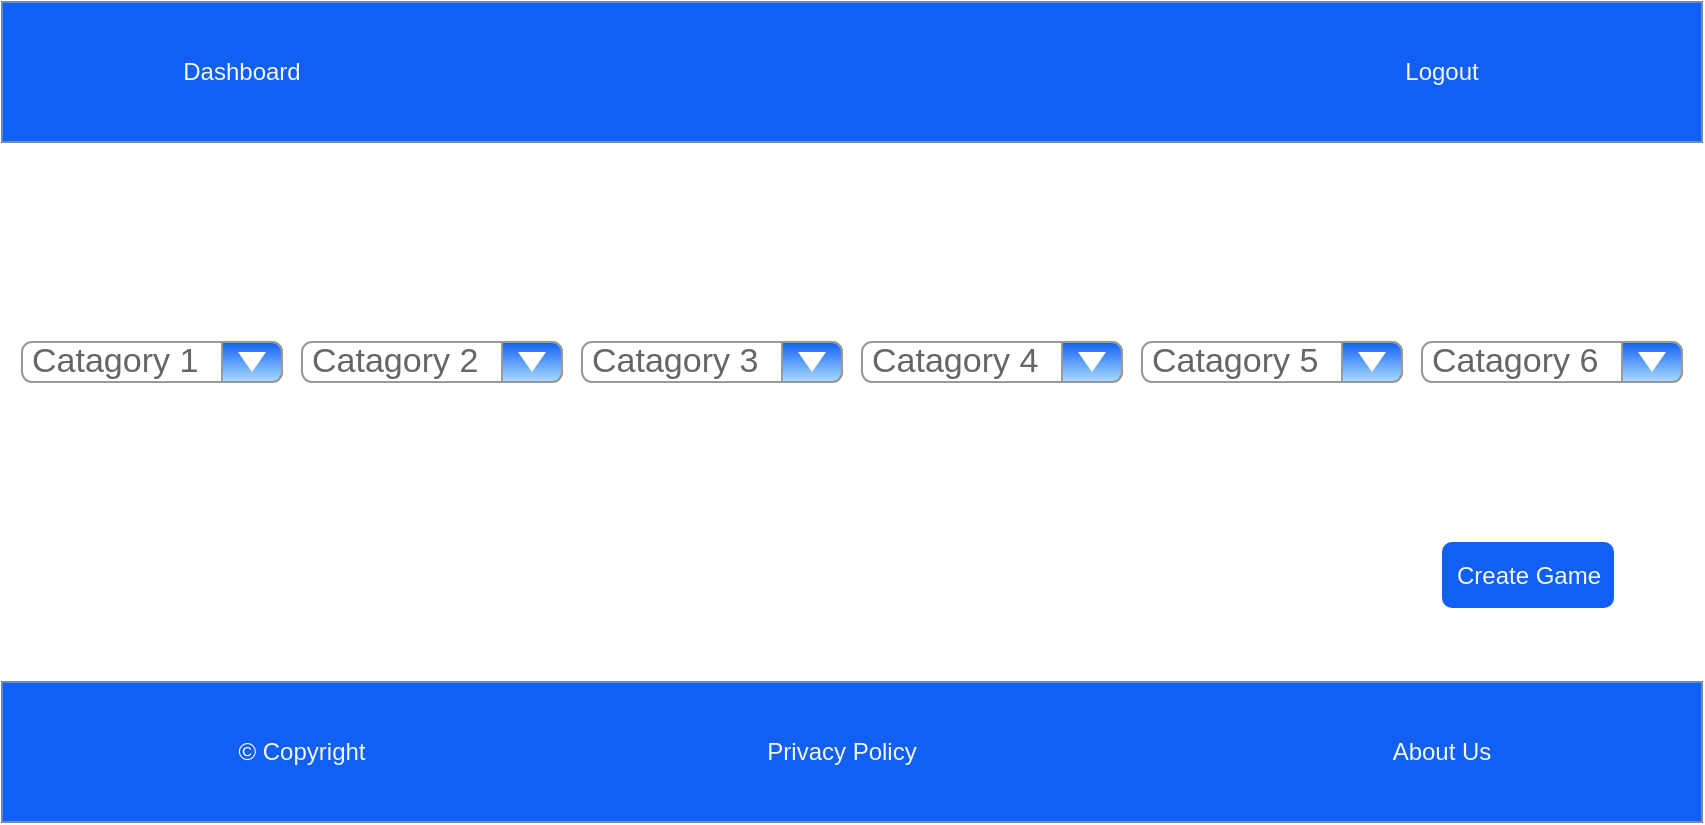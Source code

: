<mxfile version="20.3.0" type="device"><diagram id="LeW0GwIIXmkcreWbN-zC" name="Page-1"><mxGraphModel dx="862" dy="545" grid="1" gridSize="10" guides="1" tooltips="1" connect="1" arrows="1" fold="1" page="1" pageScale="1" pageWidth="850" pageHeight="1100" math="0" shadow="0"><root><mxCell id="0"/><mxCell id="1" parent="0"/><mxCell id="BHjIfFnK7PsLAPyRQP0X-1" value="" style="rounded=0;whiteSpace=wrap;html=1;fillColor=#115FF3;strokeColor=#6c8ebf;" vertex="1" parent="1"><mxGeometry width="850" height="70" as="geometry"/></mxCell><mxCell id="BHjIfFnK7PsLAPyRQP0X-2" value="&lt;font color=&quot;#f1f8f0&quot;&gt;Dashboard&lt;/font&gt;" style="text;html=1;strokeColor=none;fillColor=none;align=center;verticalAlign=middle;whiteSpace=wrap;rounded=0;" vertex="1" parent="1"><mxGeometry x="90" y="20" width="60" height="30" as="geometry"/></mxCell><mxCell id="BHjIfFnK7PsLAPyRQP0X-3" value="&lt;font color=&quot;#f1f8f0&quot;&gt;Logout&lt;/font&gt;" style="text;html=1;strokeColor=none;fillColor=none;align=center;verticalAlign=middle;whiteSpace=wrap;rounded=0;" vertex="1" parent="1"><mxGeometry x="690" y="20" width="60" height="30" as="geometry"/></mxCell><mxCell id="BHjIfFnK7PsLAPyRQP0X-4" value="" style="rounded=0;whiteSpace=wrap;html=1;fillColor=#115FF3;strokeColor=#6c8ebf;" vertex="1" parent="1"><mxGeometry y="340" width="850" height="70" as="geometry"/></mxCell><mxCell id="BHjIfFnK7PsLAPyRQP0X-5" value="&lt;font color=&quot;#f1f8f0&quot;&gt;© Copyright&lt;/font&gt;" style="text;html=1;strokeColor=none;fillColor=none;align=center;verticalAlign=middle;whiteSpace=wrap;rounded=0;" vertex="1" parent="1"><mxGeometry x="110" y="360" width="80" height="30" as="geometry"/></mxCell><mxCell id="BHjIfFnK7PsLAPyRQP0X-6" value="&lt;font color=&quot;#f1f8f0&quot;&gt;Privacy Policy&lt;/font&gt;" style="text;html=1;strokeColor=none;fillColor=none;align=center;verticalAlign=middle;whiteSpace=wrap;rounded=0;" vertex="1" parent="1"><mxGeometry x="380" y="360" width="80" height="30" as="geometry"/></mxCell><mxCell id="BHjIfFnK7PsLAPyRQP0X-7" value="&lt;font color=&quot;#f1f8f0&quot;&gt;About Us&lt;/font&gt;" style="text;html=1;strokeColor=none;fillColor=none;align=center;verticalAlign=middle;whiteSpace=wrap;rounded=0;" vertex="1" parent="1"><mxGeometry x="680" y="360" width="80" height="30" as="geometry"/></mxCell><mxCell id="BHjIfFnK7PsLAPyRQP0X-55" value="Catagory 1" style="strokeWidth=1;shadow=0;dashed=0;align=center;html=1;shape=mxgraph.mockup.forms.comboBox;strokeColor=#999999;fillColor=#115FF3;align=left;fillColor2=#aaddff;mainText=;fontColor=#666666;fontSize=17;spacingLeft=3;" vertex="1" parent="1"><mxGeometry x="10" y="170" width="130" height="20" as="geometry"/></mxCell><mxCell id="BHjIfFnK7PsLAPyRQP0X-56" value="Catagory 2" style="strokeWidth=1;shadow=0;dashed=0;align=center;html=1;shape=mxgraph.mockup.forms.comboBox;strokeColor=#999999;fillColor=#115FF3;align=left;fillColor2=#aaddff;mainText=;fontColor=#666666;fontSize=17;spacingLeft=3;" vertex="1" parent="1"><mxGeometry x="150" y="170" width="130" height="20" as="geometry"/></mxCell><mxCell id="BHjIfFnK7PsLAPyRQP0X-57" value="Catagory 3" style="strokeWidth=1;shadow=0;dashed=0;align=center;html=1;shape=mxgraph.mockup.forms.comboBox;strokeColor=#999999;fillColor=#115FF3;align=left;fillColor2=#aaddff;mainText=;fontColor=#666666;fontSize=17;spacingLeft=3;" vertex="1" parent="1"><mxGeometry x="290" y="170" width="130" height="20" as="geometry"/></mxCell><mxCell id="BHjIfFnK7PsLAPyRQP0X-58" value="Catagory 4" style="strokeWidth=1;shadow=0;dashed=0;align=center;html=1;shape=mxgraph.mockup.forms.comboBox;strokeColor=#999999;fillColor=#115FF3;align=left;fillColor2=#aaddff;mainText=;fontColor=#666666;fontSize=17;spacingLeft=3;" vertex="1" parent="1"><mxGeometry x="430" y="170" width="130" height="20" as="geometry"/></mxCell><mxCell id="BHjIfFnK7PsLAPyRQP0X-59" value="Catagory 5" style="strokeWidth=1;shadow=0;dashed=0;align=center;html=1;shape=mxgraph.mockup.forms.comboBox;strokeColor=#999999;fillColor=#115FF3;align=left;fillColor2=#aaddff;mainText=;fontColor=#666666;fontSize=17;spacingLeft=3;" vertex="1" parent="1"><mxGeometry x="570" y="170" width="130" height="20" as="geometry"/></mxCell><mxCell id="BHjIfFnK7PsLAPyRQP0X-60" value="Catagory 6" style="strokeWidth=1;shadow=0;dashed=0;align=center;html=1;shape=mxgraph.mockup.forms.comboBox;strokeColor=#999999;fillColor=#115FF3;align=left;fillColor2=#aaddff;mainText=;fontColor=#666666;fontSize=17;spacingLeft=3;" vertex="1" parent="1"><mxGeometry x="710" y="170" width="130" height="20" as="geometry"/></mxCell><mxCell id="BHjIfFnK7PsLAPyRQP0X-61" value="&lt;font color=&quot;#f1f8f0&quot;&gt;Create Game&lt;/font&gt;" style="rounded=1;fillColor=#115FF3;strokeColor=none;html=1;fontColor=#ffffff;align=center;verticalAlign=middle;fontStyle=0;fontSize=12;sketch=0;labelBackgroundColor=none;" vertex="1" parent="1"><mxGeometry x="720" y="270" width="86" height="33" as="geometry"/></mxCell></root></mxGraphModel></diagram></mxfile>
